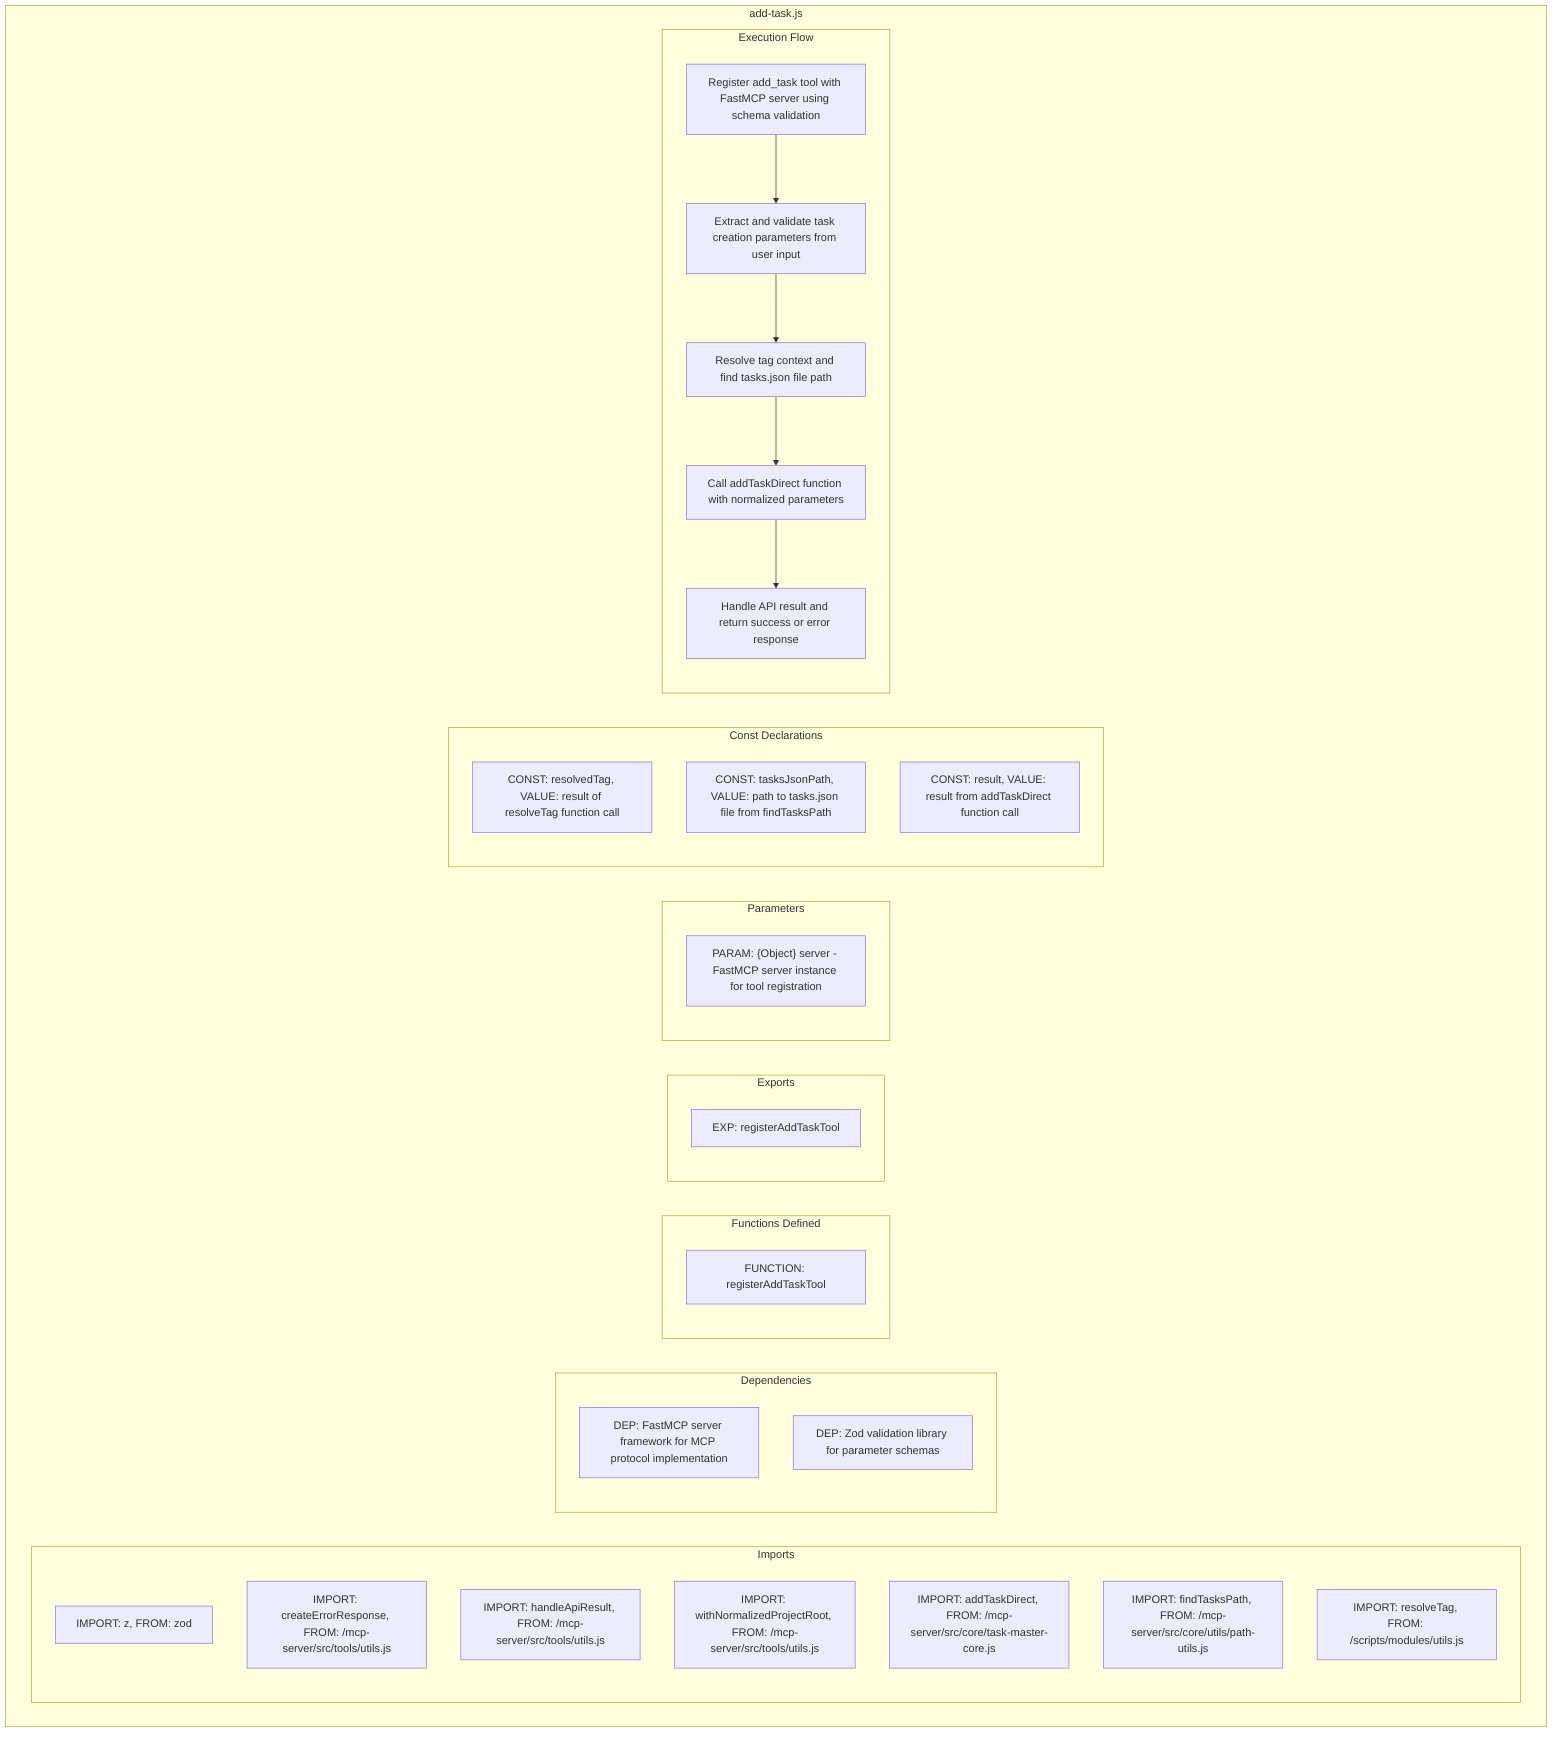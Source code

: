 flowchart TB
    subgraph Imports["Imports"]
        I1["IMPORT: z, FROM: zod"]
        I2["IMPORT: createErrorResponse, FROM: /mcp-server/src/tools/utils.js"]
        I3["IMPORT: handleApiResult, FROM: /mcp-server/src/tools/utils.js"]
        I4["IMPORT: withNormalizedProjectRoot, FROM: /mcp-server/src/tools/utils.js"]
        I5["IMPORT: addTaskDirect, FROM: /mcp-server/src/core/task-master-core.js"]
        I6["IMPORT: findTasksPath, FROM: /mcp-server/src/core/utils/path-utils.js"]
        I7["IMPORT: resolveTag, FROM: /scripts/modules/utils.js"]
    end
    
    subgraph Dependencies["Dependencies"]
        D1["DEP: FastMCP server framework for MCP protocol implementation"]
        D2["DEP: Zod validation library for parameter schemas"]
    end
    
    subgraph FunctionsDefined["Functions Defined"]
        FU1["FUNCTION: registerAddTaskTool"]
    end
    
    subgraph Exports["Exports"]
        E1["EXP: registerAddTaskTool"]
    end
    
    subgraph Parameters["Parameters"]
        P1["PARAM: {Object} server - FastMCP server instance for tool registration"]
    end
    
    subgraph Constants["Const Declarations"]
        C1["CONST: resolvedTag, VALUE: result of resolveTag function call"]
        C2["CONST: tasksJsonPath, VALUE: path to tasks.json file from findTasksPath"]
        C3["CONST: result, VALUE: result from addTaskDirect function call"]
    end
    
    subgraph ExecutionFlow["Execution Flow"]
        FL1["Register add_task tool with FastMCP server using schema validation"]
        FL2["Extract and validate task creation parameters from user input"]
        FL3["Resolve tag context and find tasks.json file path"]
        FL4["Call addTaskDirect function with normalized parameters"]
        FL5["Handle API result and return success or error response"]
    end
    
    subgraph FileName["add-task.js"]
        Imports
        Dependencies
        FunctionsDefined
        Exports
        Parameters
        Constants
        ExecutionFlow
    end
    
    FL1 --> FL2
    FL2 --> FL3
    FL3 --> FL4
    FL4 --> FL5